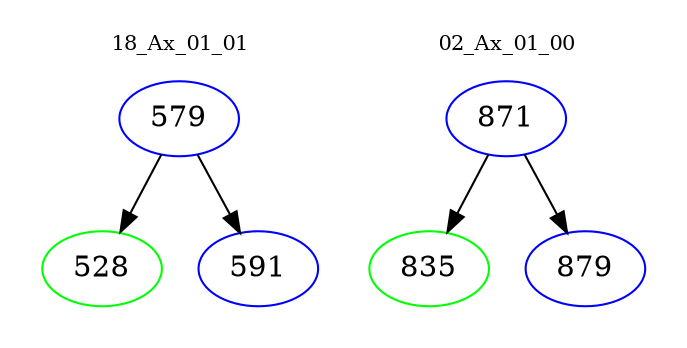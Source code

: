 digraph{
subgraph cluster_0 {
color = white
label = "18_Ax_01_01";
fontsize=10;
T0_579 [label="579", color="blue"]
T0_579 -> T0_528 [color="black"]
T0_528 [label="528", color="green"]
T0_579 -> T0_591 [color="black"]
T0_591 [label="591", color="blue"]
}
subgraph cluster_1 {
color = white
label = "02_Ax_01_00";
fontsize=10;
T1_871 [label="871", color="blue"]
T1_871 -> T1_835 [color="black"]
T1_835 [label="835", color="green"]
T1_871 -> T1_879 [color="black"]
T1_879 [label="879", color="blue"]
}
}
